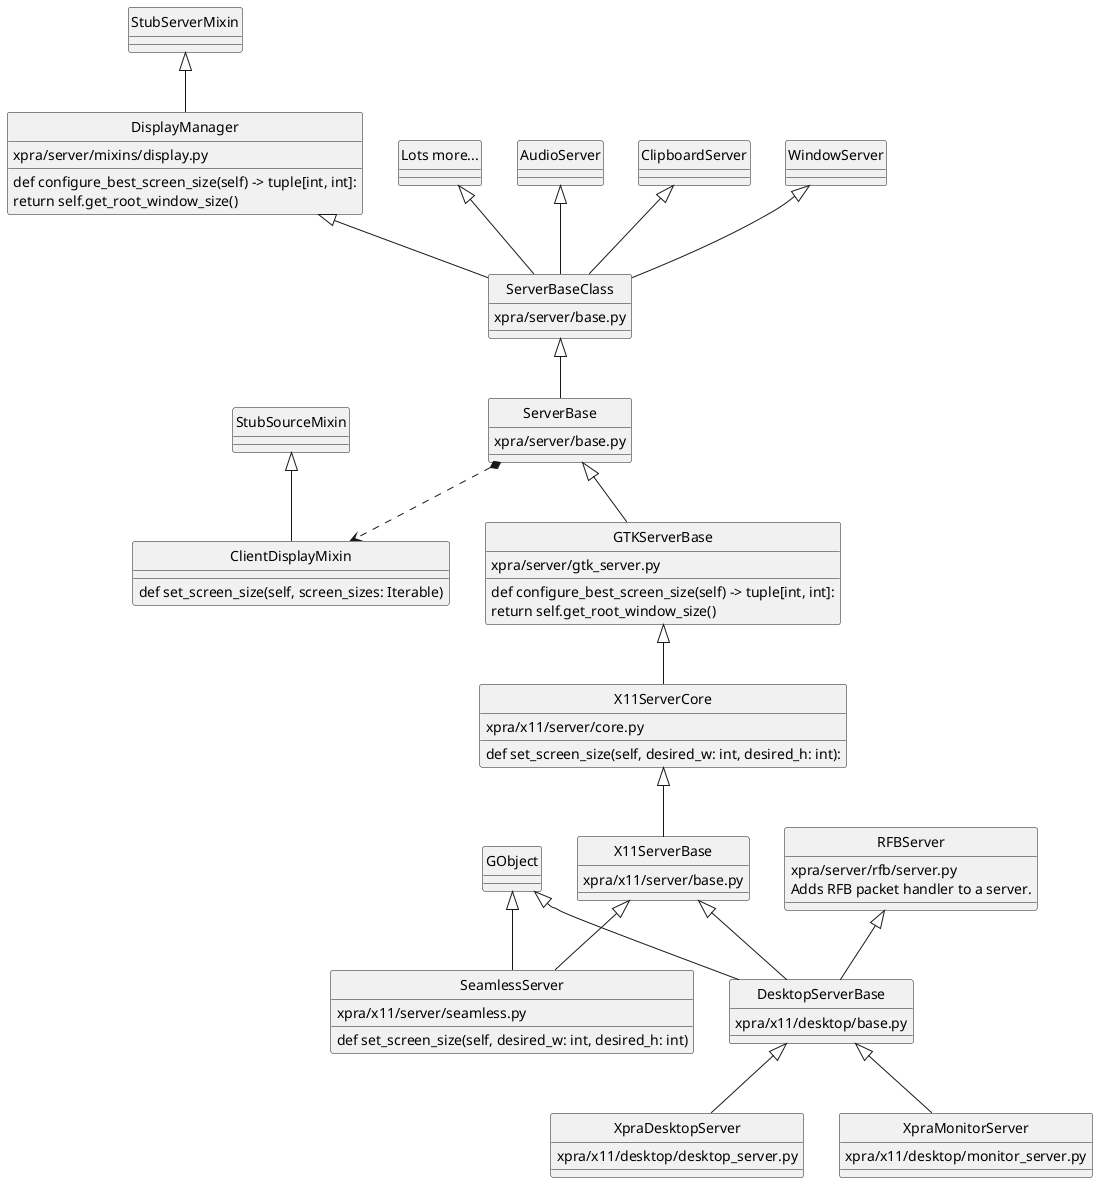 @startuml
skinparam style strictuml

class ClientDisplayMixin {
    def set_screen_size(self, screen_sizes: Iterable) 
}

StubSourceMixin <|-- ClientDisplayMixin

class DisplayManager {
    xpra/server/mixins/display.py
    def configure_best_screen_size(self) -> tuple[int, int]:
        return self.get_root_window_size()
}

class ServerBaseClass {
    xpra/server/base.py
}

class "Lots more..." as LotsMoreServers

class ServerBase {
    xpra/server/base.py
}

class GTKServerBase {
    xpra/server/gtk_server.py
    def configure_best_screen_size(self) -> tuple[int, int]:
        return self.get_root_window_size()
} 

class X11ServerCore {
    xpra/x11/server/core.py
    def set_screen_size(self, desired_w: int, desired_h: int):
}

class X11ServerBase {
    xpra/x11/server/base.py
}

class SeamlessServer {
    xpra/x11/server/seamless.py
    def set_screen_size(self, desired_w: int, desired_h: int)
}

DisplayManager <|-- ServerBaseClass
AudioServer <|-- ServerBaseClass
ClipboardServer <|-- ServerBaseClass
WindowServer <|-- ServerBaseClass
LotsMoreServers <|-- ServerBaseClass

X11ServerBase <|-- SeamlessServer

X11ServerCore <|-- X11ServerBase

ServerBase <|-- GTKServerBase

GTKServerBase <|-- X11ServerCore

GObject <|-- SeamlessServer

ServerBaseClass <|-- ServerBase

StubServerMixin <|-- DisplayManager

ServerBase *..> ClientDisplayMixin

class DesktopServerBase {
    xpra/x11/desktop/base.py
}

class XpraDesktopServer {
    xpra/x11/desktop/desktop_server.py
}

class XpraMonitorServer {
    xpra/x11/desktop/monitor_server.py
}

class RFBServer {
    xpra/server/rfb/server.py
    Adds RFB packet handler to a server.
}

GObject <|-- DesktopServerBase
X11ServerBase <|-- DesktopServerBase
RFBServer <|-- DesktopServerBase

DesktopServerBase <|-- XpraDesktopServer
DesktopServerBase <|-- XpraMonitorServer

@enduml

@startuml
skinparam style strictuml

-> DisplayManager ++ : parse_screen_info(ss)\n : do_parse_screen_info(ss, ss.desktop_size)

' DisplayManager ->? : log_screen_size(dw, dh, ss.screen_sizes)

DisplayManager -> DisplayManager ++ : configure_best_screen_size()
  DisplayManager -> DisplayManager : get_root_window_size() : <b>raise NOT_IMPL_Exception</b>
return (width, height)

DisplayManager -> DisplayManager ++ : get_max_screen_size()
  DisplayManager -> DisplayManager : get_root_window_size() : <b>raise NOT_IMPL_Exception</b>
return (width, height)

DisplayManager -> DisplayManager ++ : set_desktop_geometry_attributes(minW, minH)
return

DisplayManager -> DisplayManager ++ : set_icc_profile()
return

DisplayManager -> DisplayManager ++ : apply_refresh_rate(ss)
return

<<-- DisplayManager -- 
@enduml

@startuml
skinparam style strictuml

title SeamlessServer Case

participant DisplayManager
participant ServerBase
participant X11ServerCore
participant X11ServerBase
participant SeamlessServer 

-> ServerBase ++ : hello_oked(proto, c: typed_dict, auth_caps: dict)

note over ServerBase
# server_source update and used
cc_class = self.get_client_connection_class(c)
ss = cc_class(proto, drop_client,
              self.session_name, self,
              self.setting_changed,
              self._socket_dir, self.unix_socket_paths, not request,
              self.bandwidth_limit, self.bandwidth_detection,
              )
self._server_sources[proto] = ss
end note

return

-> DisplayManager ++ : parse_screen_info(ss)\n : do_parse_screen_info(ss, ss.desktop_size)

' DisplayManager ->? : log_screen_size(dw, dh, ss.screen_sizes)

DisplayManager -> X11ServerBase ++ : override configure_best_screen_size()
  X11ServerBase -> X11ServerCore ++ : super().configure_best_supre_size()
    X11ServerCore -> SeamlessServer ++ : set_screen_size(w, h) 
      alt DUMMY_MONITORS AND ...
        SeamlessServer -> X11ServerCore ++ : mirror_client_monitor_layout() 
          X11ServerCore -> ClientDisplayMixin : get_monitor_definitions() : mdef
          X11ServerCore -> xpra.common : adjust_monitor_refresh_rate(refreshRate, mdef)
          X11ServerCore -> RandRBindingsInstance <<singleton>> : set_crtc_config(mdef)
        return
      end alt
      alt mirror_client_monitor_layout() is not called or not successful
        SeamlessServer -> X11ServerCore ++ : super().set_screen_size()
          X11ServerCore -> SeamlessServer ++ : set_dpi(xdpi, ydpi)
          return
          X11ServerCore -> X11ServerCore ++ : get_best_screen_size(desired_w, desired_h)
          return (w, h)
          X11ServerCore -> RandRBindingsInstance <<singleton>> : set_screen_size(mdef)
        return
      end alt
    return
  return (width, height)
return (width, height)

DisplayManager -> DisplayManager ++ : get_max_screen_size()
  DisplayManager -> DisplayManager : get_root_window_size():\n  <b>raise NOT_IMPL_Exception</b>
return (width, height)

DisplayManager -> DisplayManager ++ : set_desktop_geometry_attributes(minW, minH)
return

DisplayManager -> DisplayManager ++ : set_icc_profile()
return

DisplayManager -> DisplayManager ++ : apply_refresh_rate(ss)
return

<<-- DisplayManager -- 
@enduml